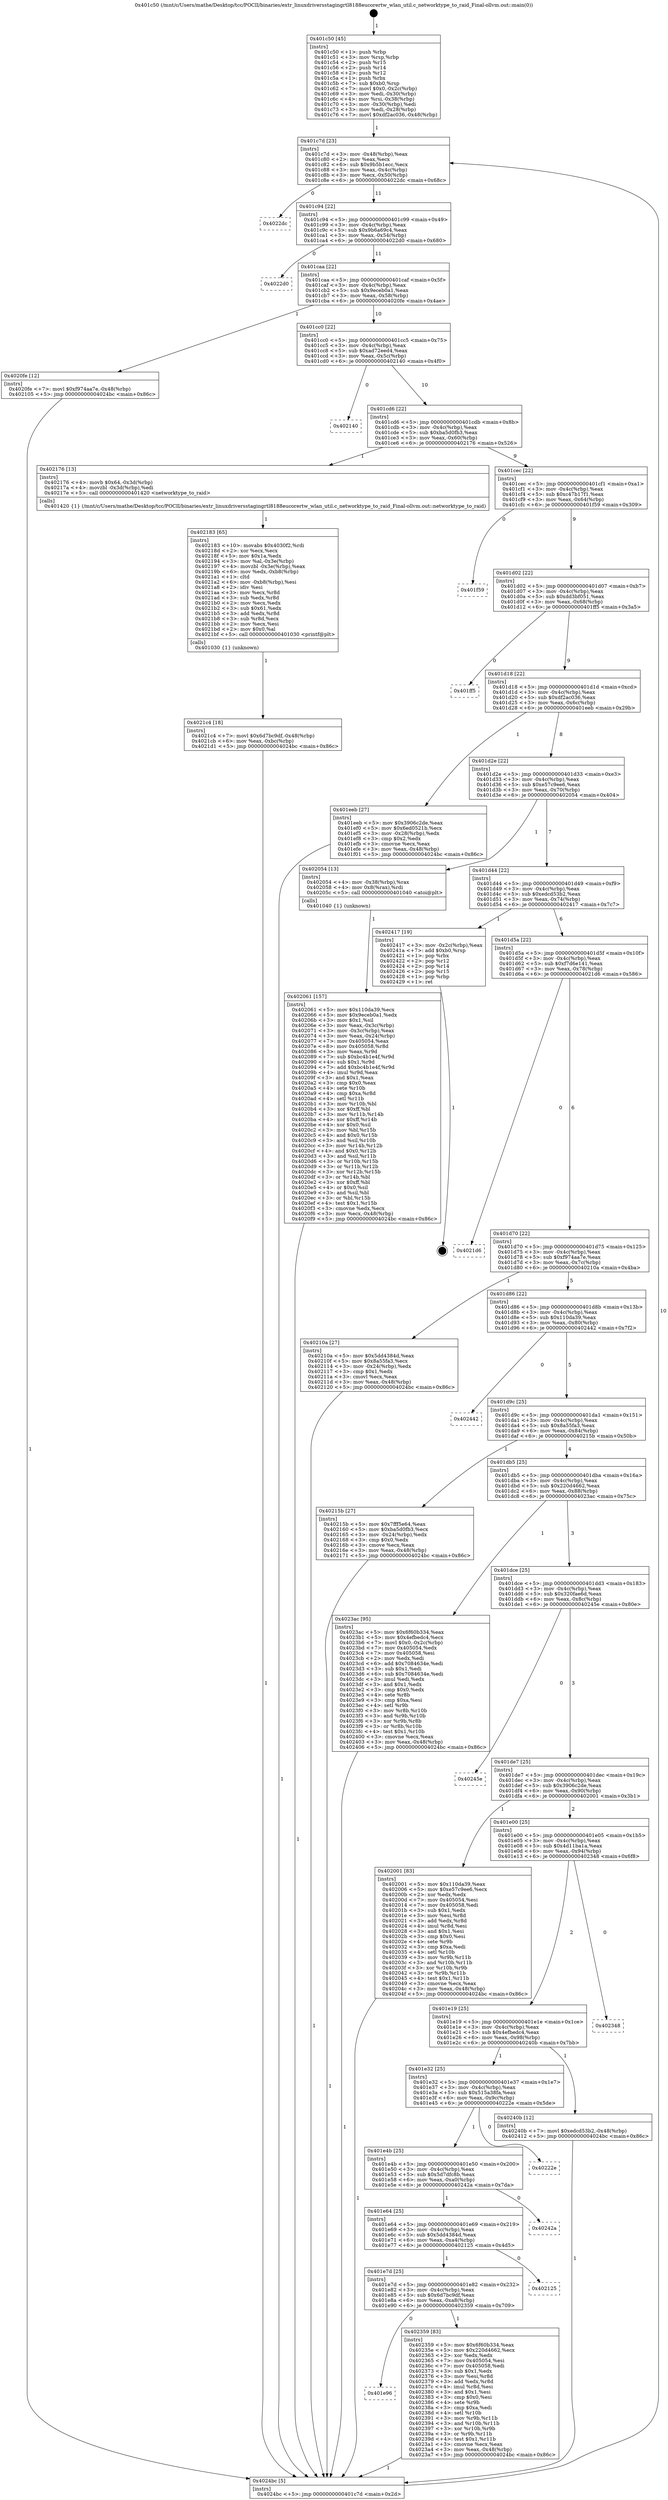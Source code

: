 digraph "0x401c50" {
  label = "0x401c50 (/mnt/c/Users/mathe/Desktop/tcc/POCII/binaries/extr_linuxdriversstagingrtl8188eucorertw_wlan_util.c_networktype_to_raid_Final-ollvm.out::main(0))"
  labelloc = "t"
  node[shape=record]

  Entry [label="",width=0.3,height=0.3,shape=circle,fillcolor=black,style=filled]
  "0x401c7d" [label="{
     0x401c7d [23]\l
     | [instrs]\l
     &nbsp;&nbsp;0x401c7d \<+3\>: mov -0x48(%rbp),%eax\l
     &nbsp;&nbsp;0x401c80 \<+2\>: mov %eax,%ecx\l
     &nbsp;&nbsp;0x401c82 \<+6\>: sub $0x9b5b1ecc,%ecx\l
     &nbsp;&nbsp;0x401c88 \<+3\>: mov %eax,-0x4c(%rbp)\l
     &nbsp;&nbsp;0x401c8b \<+3\>: mov %ecx,-0x50(%rbp)\l
     &nbsp;&nbsp;0x401c8e \<+6\>: je 00000000004022dc \<main+0x68c\>\l
  }"]
  "0x4022dc" [label="{
     0x4022dc\l
  }", style=dashed]
  "0x401c94" [label="{
     0x401c94 [22]\l
     | [instrs]\l
     &nbsp;&nbsp;0x401c94 \<+5\>: jmp 0000000000401c99 \<main+0x49\>\l
     &nbsp;&nbsp;0x401c99 \<+3\>: mov -0x4c(%rbp),%eax\l
     &nbsp;&nbsp;0x401c9c \<+5\>: sub $0x9b6a69c4,%eax\l
     &nbsp;&nbsp;0x401ca1 \<+3\>: mov %eax,-0x54(%rbp)\l
     &nbsp;&nbsp;0x401ca4 \<+6\>: je 00000000004022d0 \<main+0x680\>\l
  }"]
  Exit [label="",width=0.3,height=0.3,shape=circle,fillcolor=black,style=filled,peripheries=2]
  "0x4022d0" [label="{
     0x4022d0\l
  }", style=dashed]
  "0x401caa" [label="{
     0x401caa [22]\l
     | [instrs]\l
     &nbsp;&nbsp;0x401caa \<+5\>: jmp 0000000000401caf \<main+0x5f\>\l
     &nbsp;&nbsp;0x401caf \<+3\>: mov -0x4c(%rbp),%eax\l
     &nbsp;&nbsp;0x401cb2 \<+5\>: sub $0x9eceb0a1,%eax\l
     &nbsp;&nbsp;0x401cb7 \<+3\>: mov %eax,-0x58(%rbp)\l
     &nbsp;&nbsp;0x401cba \<+6\>: je 00000000004020fe \<main+0x4ae\>\l
  }"]
  "0x401e96" [label="{
     0x401e96\l
  }", style=dashed]
  "0x4020fe" [label="{
     0x4020fe [12]\l
     | [instrs]\l
     &nbsp;&nbsp;0x4020fe \<+7\>: movl $0xf974aa7e,-0x48(%rbp)\l
     &nbsp;&nbsp;0x402105 \<+5\>: jmp 00000000004024bc \<main+0x86c\>\l
  }"]
  "0x401cc0" [label="{
     0x401cc0 [22]\l
     | [instrs]\l
     &nbsp;&nbsp;0x401cc0 \<+5\>: jmp 0000000000401cc5 \<main+0x75\>\l
     &nbsp;&nbsp;0x401cc5 \<+3\>: mov -0x4c(%rbp),%eax\l
     &nbsp;&nbsp;0x401cc8 \<+5\>: sub $0xad72eed4,%eax\l
     &nbsp;&nbsp;0x401ccd \<+3\>: mov %eax,-0x5c(%rbp)\l
     &nbsp;&nbsp;0x401cd0 \<+6\>: je 0000000000402140 \<main+0x4f0\>\l
  }"]
  "0x402359" [label="{
     0x402359 [83]\l
     | [instrs]\l
     &nbsp;&nbsp;0x402359 \<+5\>: mov $0x6f60b334,%eax\l
     &nbsp;&nbsp;0x40235e \<+5\>: mov $0x220d4662,%ecx\l
     &nbsp;&nbsp;0x402363 \<+2\>: xor %edx,%edx\l
     &nbsp;&nbsp;0x402365 \<+7\>: mov 0x405054,%esi\l
     &nbsp;&nbsp;0x40236c \<+7\>: mov 0x405058,%edi\l
     &nbsp;&nbsp;0x402373 \<+3\>: sub $0x1,%edx\l
     &nbsp;&nbsp;0x402376 \<+3\>: mov %esi,%r8d\l
     &nbsp;&nbsp;0x402379 \<+3\>: add %edx,%r8d\l
     &nbsp;&nbsp;0x40237c \<+4\>: imul %r8d,%esi\l
     &nbsp;&nbsp;0x402380 \<+3\>: and $0x1,%esi\l
     &nbsp;&nbsp;0x402383 \<+3\>: cmp $0x0,%esi\l
     &nbsp;&nbsp;0x402386 \<+4\>: sete %r9b\l
     &nbsp;&nbsp;0x40238a \<+3\>: cmp $0xa,%edi\l
     &nbsp;&nbsp;0x40238d \<+4\>: setl %r10b\l
     &nbsp;&nbsp;0x402391 \<+3\>: mov %r9b,%r11b\l
     &nbsp;&nbsp;0x402394 \<+3\>: and %r10b,%r11b\l
     &nbsp;&nbsp;0x402397 \<+3\>: xor %r10b,%r9b\l
     &nbsp;&nbsp;0x40239a \<+3\>: or %r9b,%r11b\l
     &nbsp;&nbsp;0x40239d \<+4\>: test $0x1,%r11b\l
     &nbsp;&nbsp;0x4023a1 \<+3\>: cmovne %ecx,%eax\l
     &nbsp;&nbsp;0x4023a4 \<+3\>: mov %eax,-0x48(%rbp)\l
     &nbsp;&nbsp;0x4023a7 \<+5\>: jmp 00000000004024bc \<main+0x86c\>\l
  }"]
  "0x402140" [label="{
     0x402140\l
  }", style=dashed]
  "0x401cd6" [label="{
     0x401cd6 [22]\l
     | [instrs]\l
     &nbsp;&nbsp;0x401cd6 \<+5\>: jmp 0000000000401cdb \<main+0x8b\>\l
     &nbsp;&nbsp;0x401cdb \<+3\>: mov -0x4c(%rbp),%eax\l
     &nbsp;&nbsp;0x401cde \<+5\>: sub $0xba5d0fb3,%eax\l
     &nbsp;&nbsp;0x401ce3 \<+3\>: mov %eax,-0x60(%rbp)\l
     &nbsp;&nbsp;0x401ce6 \<+6\>: je 0000000000402176 \<main+0x526\>\l
  }"]
  "0x401e7d" [label="{
     0x401e7d [25]\l
     | [instrs]\l
     &nbsp;&nbsp;0x401e7d \<+5\>: jmp 0000000000401e82 \<main+0x232\>\l
     &nbsp;&nbsp;0x401e82 \<+3\>: mov -0x4c(%rbp),%eax\l
     &nbsp;&nbsp;0x401e85 \<+5\>: sub $0x6d7bc9df,%eax\l
     &nbsp;&nbsp;0x401e8a \<+6\>: mov %eax,-0xa8(%rbp)\l
     &nbsp;&nbsp;0x401e90 \<+6\>: je 0000000000402359 \<main+0x709\>\l
  }"]
  "0x402176" [label="{
     0x402176 [13]\l
     | [instrs]\l
     &nbsp;&nbsp;0x402176 \<+4\>: movb $0x64,-0x3d(%rbp)\l
     &nbsp;&nbsp;0x40217a \<+4\>: movzbl -0x3d(%rbp),%edi\l
     &nbsp;&nbsp;0x40217e \<+5\>: call 0000000000401420 \<networktype_to_raid\>\l
     | [calls]\l
     &nbsp;&nbsp;0x401420 \{1\} (/mnt/c/Users/mathe/Desktop/tcc/POCII/binaries/extr_linuxdriversstagingrtl8188eucorertw_wlan_util.c_networktype_to_raid_Final-ollvm.out::networktype_to_raid)\l
  }"]
  "0x401cec" [label="{
     0x401cec [22]\l
     | [instrs]\l
     &nbsp;&nbsp;0x401cec \<+5\>: jmp 0000000000401cf1 \<main+0xa1\>\l
     &nbsp;&nbsp;0x401cf1 \<+3\>: mov -0x4c(%rbp),%eax\l
     &nbsp;&nbsp;0x401cf4 \<+5\>: sub $0xc47b17f1,%eax\l
     &nbsp;&nbsp;0x401cf9 \<+3\>: mov %eax,-0x64(%rbp)\l
     &nbsp;&nbsp;0x401cfc \<+6\>: je 0000000000401f59 \<main+0x309\>\l
  }"]
  "0x402125" [label="{
     0x402125\l
  }", style=dashed]
  "0x401f59" [label="{
     0x401f59\l
  }", style=dashed]
  "0x401d02" [label="{
     0x401d02 [22]\l
     | [instrs]\l
     &nbsp;&nbsp;0x401d02 \<+5\>: jmp 0000000000401d07 \<main+0xb7\>\l
     &nbsp;&nbsp;0x401d07 \<+3\>: mov -0x4c(%rbp),%eax\l
     &nbsp;&nbsp;0x401d0a \<+5\>: sub $0xdd3bf051,%eax\l
     &nbsp;&nbsp;0x401d0f \<+3\>: mov %eax,-0x68(%rbp)\l
     &nbsp;&nbsp;0x401d12 \<+6\>: je 0000000000401ff5 \<main+0x3a5\>\l
  }"]
  "0x401e64" [label="{
     0x401e64 [25]\l
     | [instrs]\l
     &nbsp;&nbsp;0x401e64 \<+5\>: jmp 0000000000401e69 \<main+0x219\>\l
     &nbsp;&nbsp;0x401e69 \<+3\>: mov -0x4c(%rbp),%eax\l
     &nbsp;&nbsp;0x401e6c \<+5\>: sub $0x5dd4384d,%eax\l
     &nbsp;&nbsp;0x401e71 \<+6\>: mov %eax,-0xa4(%rbp)\l
     &nbsp;&nbsp;0x401e77 \<+6\>: je 0000000000402125 \<main+0x4d5\>\l
  }"]
  "0x401ff5" [label="{
     0x401ff5\l
  }", style=dashed]
  "0x401d18" [label="{
     0x401d18 [22]\l
     | [instrs]\l
     &nbsp;&nbsp;0x401d18 \<+5\>: jmp 0000000000401d1d \<main+0xcd\>\l
     &nbsp;&nbsp;0x401d1d \<+3\>: mov -0x4c(%rbp),%eax\l
     &nbsp;&nbsp;0x401d20 \<+5\>: sub $0xdf2ac036,%eax\l
     &nbsp;&nbsp;0x401d25 \<+3\>: mov %eax,-0x6c(%rbp)\l
     &nbsp;&nbsp;0x401d28 \<+6\>: je 0000000000401eeb \<main+0x29b\>\l
  }"]
  "0x40242a" [label="{
     0x40242a\l
  }", style=dashed]
  "0x401eeb" [label="{
     0x401eeb [27]\l
     | [instrs]\l
     &nbsp;&nbsp;0x401eeb \<+5\>: mov $0x3906c2de,%eax\l
     &nbsp;&nbsp;0x401ef0 \<+5\>: mov $0x6ed0521b,%ecx\l
     &nbsp;&nbsp;0x401ef5 \<+3\>: mov -0x28(%rbp),%edx\l
     &nbsp;&nbsp;0x401ef8 \<+3\>: cmp $0x2,%edx\l
     &nbsp;&nbsp;0x401efb \<+3\>: cmovne %ecx,%eax\l
     &nbsp;&nbsp;0x401efe \<+3\>: mov %eax,-0x48(%rbp)\l
     &nbsp;&nbsp;0x401f01 \<+5\>: jmp 00000000004024bc \<main+0x86c\>\l
  }"]
  "0x401d2e" [label="{
     0x401d2e [22]\l
     | [instrs]\l
     &nbsp;&nbsp;0x401d2e \<+5\>: jmp 0000000000401d33 \<main+0xe3\>\l
     &nbsp;&nbsp;0x401d33 \<+3\>: mov -0x4c(%rbp),%eax\l
     &nbsp;&nbsp;0x401d36 \<+5\>: sub $0xe57c9ee6,%eax\l
     &nbsp;&nbsp;0x401d3b \<+3\>: mov %eax,-0x70(%rbp)\l
     &nbsp;&nbsp;0x401d3e \<+6\>: je 0000000000402054 \<main+0x404\>\l
  }"]
  "0x4024bc" [label="{
     0x4024bc [5]\l
     | [instrs]\l
     &nbsp;&nbsp;0x4024bc \<+5\>: jmp 0000000000401c7d \<main+0x2d\>\l
  }"]
  "0x401c50" [label="{
     0x401c50 [45]\l
     | [instrs]\l
     &nbsp;&nbsp;0x401c50 \<+1\>: push %rbp\l
     &nbsp;&nbsp;0x401c51 \<+3\>: mov %rsp,%rbp\l
     &nbsp;&nbsp;0x401c54 \<+2\>: push %r15\l
     &nbsp;&nbsp;0x401c56 \<+2\>: push %r14\l
     &nbsp;&nbsp;0x401c58 \<+2\>: push %r12\l
     &nbsp;&nbsp;0x401c5a \<+1\>: push %rbx\l
     &nbsp;&nbsp;0x401c5b \<+7\>: sub $0xb0,%rsp\l
     &nbsp;&nbsp;0x401c62 \<+7\>: movl $0x0,-0x2c(%rbp)\l
     &nbsp;&nbsp;0x401c69 \<+3\>: mov %edi,-0x30(%rbp)\l
     &nbsp;&nbsp;0x401c6c \<+4\>: mov %rsi,-0x38(%rbp)\l
     &nbsp;&nbsp;0x401c70 \<+3\>: mov -0x30(%rbp),%edi\l
     &nbsp;&nbsp;0x401c73 \<+3\>: mov %edi,-0x28(%rbp)\l
     &nbsp;&nbsp;0x401c76 \<+7\>: movl $0xdf2ac036,-0x48(%rbp)\l
  }"]
  "0x401e4b" [label="{
     0x401e4b [25]\l
     | [instrs]\l
     &nbsp;&nbsp;0x401e4b \<+5\>: jmp 0000000000401e50 \<main+0x200\>\l
     &nbsp;&nbsp;0x401e50 \<+3\>: mov -0x4c(%rbp),%eax\l
     &nbsp;&nbsp;0x401e53 \<+5\>: sub $0x5d7dfc8b,%eax\l
     &nbsp;&nbsp;0x401e58 \<+6\>: mov %eax,-0xa0(%rbp)\l
     &nbsp;&nbsp;0x401e5e \<+6\>: je 000000000040242a \<main+0x7da\>\l
  }"]
  "0x402054" [label="{
     0x402054 [13]\l
     | [instrs]\l
     &nbsp;&nbsp;0x402054 \<+4\>: mov -0x38(%rbp),%rax\l
     &nbsp;&nbsp;0x402058 \<+4\>: mov 0x8(%rax),%rdi\l
     &nbsp;&nbsp;0x40205c \<+5\>: call 0000000000401040 \<atoi@plt\>\l
     | [calls]\l
     &nbsp;&nbsp;0x401040 \{1\} (unknown)\l
  }"]
  "0x401d44" [label="{
     0x401d44 [22]\l
     | [instrs]\l
     &nbsp;&nbsp;0x401d44 \<+5\>: jmp 0000000000401d49 \<main+0xf9\>\l
     &nbsp;&nbsp;0x401d49 \<+3\>: mov -0x4c(%rbp),%eax\l
     &nbsp;&nbsp;0x401d4c \<+5\>: sub $0xedcd53b2,%eax\l
     &nbsp;&nbsp;0x401d51 \<+3\>: mov %eax,-0x74(%rbp)\l
     &nbsp;&nbsp;0x401d54 \<+6\>: je 0000000000402417 \<main+0x7c7\>\l
  }"]
  "0x40222e" [label="{
     0x40222e\l
  }", style=dashed]
  "0x402417" [label="{
     0x402417 [19]\l
     | [instrs]\l
     &nbsp;&nbsp;0x402417 \<+3\>: mov -0x2c(%rbp),%eax\l
     &nbsp;&nbsp;0x40241a \<+7\>: add $0xb0,%rsp\l
     &nbsp;&nbsp;0x402421 \<+1\>: pop %rbx\l
     &nbsp;&nbsp;0x402422 \<+2\>: pop %r12\l
     &nbsp;&nbsp;0x402424 \<+2\>: pop %r14\l
     &nbsp;&nbsp;0x402426 \<+2\>: pop %r15\l
     &nbsp;&nbsp;0x402428 \<+1\>: pop %rbp\l
     &nbsp;&nbsp;0x402429 \<+1\>: ret\l
  }"]
  "0x401d5a" [label="{
     0x401d5a [22]\l
     | [instrs]\l
     &nbsp;&nbsp;0x401d5a \<+5\>: jmp 0000000000401d5f \<main+0x10f\>\l
     &nbsp;&nbsp;0x401d5f \<+3\>: mov -0x4c(%rbp),%eax\l
     &nbsp;&nbsp;0x401d62 \<+5\>: sub $0xf7d6e141,%eax\l
     &nbsp;&nbsp;0x401d67 \<+3\>: mov %eax,-0x78(%rbp)\l
     &nbsp;&nbsp;0x401d6a \<+6\>: je 00000000004021d6 \<main+0x586\>\l
  }"]
  "0x401e32" [label="{
     0x401e32 [25]\l
     | [instrs]\l
     &nbsp;&nbsp;0x401e32 \<+5\>: jmp 0000000000401e37 \<main+0x1e7\>\l
     &nbsp;&nbsp;0x401e37 \<+3\>: mov -0x4c(%rbp),%eax\l
     &nbsp;&nbsp;0x401e3a \<+5\>: sub $0x515a38fa,%eax\l
     &nbsp;&nbsp;0x401e3f \<+6\>: mov %eax,-0x9c(%rbp)\l
     &nbsp;&nbsp;0x401e45 \<+6\>: je 000000000040222e \<main+0x5de\>\l
  }"]
  "0x4021d6" [label="{
     0x4021d6\l
  }", style=dashed]
  "0x401d70" [label="{
     0x401d70 [22]\l
     | [instrs]\l
     &nbsp;&nbsp;0x401d70 \<+5\>: jmp 0000000000401d75 \<main+0x125\>\l
     &nbsp;&nbsp;0x401d75 \<+3\>: mov -0x4c(%rbp),%eax\l
     &nbsp;&nbsp;0x401d78 \<+5\>: sub $0xf974aa7e,%eax\l
     &nbsp;&nbsp;0x401d7d \<+3\>: mov %eax,-0x7c(%rbp)\l
     &nbsp;&nbsp;0x401d80 \<+6\>: je 000000000040210a \<main+0x4ba\>\l
  }"]
  "0x40240b" [label="{
     0x40240b [12]\l
     | [instrs]\l
     &nbsp;&nbsp;0x40240b \<+7\>: movl $0xedcd53b2,-0x48(%rbp)\l
     &nbsp;&nbsp;0x402412 \<+5\>: jmp 00000000004024bc \<main+0x86c\>\l
  }"]
  "0x40210a" [label="{
     0x40210a [27]\l
     | [instrs]\l
     &nbsp;&nbsp;0x40210a \<+5\>: mov $0x5dd4384d,%eax\l
     &nbsp;&nbsp;0x40210f \<+5\>: mov $0x8a55fa3,%ecx\l
     &nbsp;&nbsp;0x402114 \<+3\>: mov -0x24(%rbp),%edx\l
     &nbsp;&nbsp;0x402117 \<+3\>: cmp $0x1,%edx\l
     &nbsp;&nbsp;0x40211a \<+3\>: cmovl %ecx,%eax\l
     &nbsp;&nbsp;0x40211d \<+3\>: mov %eax,-0x48(%rbp)\l
     &nbsp;&nbsp;0x402120 \<+5\>: jmp 00000000004024bc \<main+0x86c\>\l
  }"]
  "0x401d86" [label="{
     0x401d86 [22]\l
     | [instrs]\l
     &nbsp;&nbsp;0x401d86 \<+5\>: jmp 0000000000401d8b \<main+0x13b\>\l
     &nbsp;&nbsp;0x401d8b \<+3\>: mov -0x4c(%rbp),%eax\l
     &nbsp;&nbsp;0x401d8e \<+5\>: sub $0x110da39,%eax\l
     &nbsp;&nbsp;0x401d93 \<+3\>: mov %eax,-0x80(%rbp)\l
     &nbsp;&nbsp;0x401d96 \<+6\>: je 0000000000402442 \<main+0x7f2\>\l
  }"]
  "0x401e19" [label="{
     0x401e19 [25]\l
     | [instrs]\l
     &nbsp;&nbsp;0x401e19 \<+5\>: jmp 0000000000401e1e \<main+0x1ce\>\l
     &nbsp;&nbsp;0x401e1e \<+3\>: mov -0x4c(%rbp),%eax\l
     &nbsp;&nbsp;0x401e21 \<+5\>: sub $0x4efbedc4,%eax\l
     &nbsp;&nbsp;0x401e26 \<+6\>: mov %eax,-0x98(%rbp)\l
     &nbsp;&nbsp;0x401e2c \<+6\>: je 000000000040240b \<main+0x7bb\>\l
  }"]
  "0x402442" [label="{
     0x402442\l
  }", style=dashed]
  "0x401d9c" [label="{
     0x401d9c [25]\l
     | [instrs]\l
     &nbsp;&nbsp;0x401d9c \<+5\>: jmp 0000000000401da1 \<main+0x151\>\l
     &nbsp;&nbsp;0x401da1 \<+3\>: mov -0x4c(%rbp),%eax\l
     &nbsp;&nbsp;0x401da4 \<+5\>: sub $0x8a55fa3,%eax\l
     &nbsp;&nbsp;0x401da9 \<+6\>: mov %eax,-0x84(%rbp)\l
     &nbsp;&nbsp;0x401daf \<+6\>: je 000000000040215b \<main+0x50b\>\l
  }"]
  "0x402348" [label="{
     0x402348\l
  }", style=dashed]
  "0x40215b" [label="{
     0x40215b [27]\l
     | [instrs]\l
     &nbsp;&nbsp;0x40215b \<+5\>: mov $0x7fff5e64,%eax\l
     &nbsp;&nbsp;0x402160 \<+5\>: mov $0xba5d0fb3,%ecx\l
     &nbsp;&nbsp;0x402165 \<+3\>: mov -0x24(%rbp),%edx\l
     &nbsp;&nbsp;0x402168 \<+3\>: cmp $0x0,%edx\l
     &nbsp;&nbsp;0x40216b \<+3\>: cmove %ecx,%eax\l
     &nbsp;&nbsp;0x40216e \<+3\>: mov %eax,-0x48(%rbp)\l
     &nbsp;&nbsp;0x402171 \<+5\>: jmp 00000000004024bc \<main+0x86c\>\l
  }"]
  "0x401db5" [label="{
     0x401db5 [25]\l
     | [instrs]\l
     &nbsp;&nbsp;0x401db5 \<+5\>: jmp 0000000000401dba \<main+0x16a\>\l
     &nbsp;&nbsp;0x401dba \<+3\>: mov -0x4c(%rbp),%eax\l
     &nbsp;&nbsp;0x401dbd \<+5\>: sub $0x220d4662,%eax\l
     &nbsp;&nbsp;0x401dc2 \<+6\>: mov %eax,-0x88(%rbp)\l
     &nbsp;&nbsp;0x401dc8 \<+6\>: je 00000000004023ac \<main+0x75c\>\l
  }"]
  "0x4021c4" [label="{
     0x4021c4 [18]\l
     | [instrs]\l
     &nbsp;&nbsp;0x4021c4 \<+7\>: movl $0x6d7bc9df,-0x48(%rbp)\l
     &nbsp;&nbsp;0x4021cb \<+6\>: mov %eax,-0xbc(%rbp)\l
     &nbsp;&nbsp;0x4021d1 \<+5\>: jmp 00000000004024bc \<main+0x86c\>\l
  }"]
  "0x4023ac" [label="{
     0x4023ac [95]\l
     | [instrs]\l
     &nbsp;&nbsp;0x4023ac \<+5\>: mov $0x6f60b334,%eax\l
     &nbsp;&nbsp;0x4023b1 \<+5\>: mov $0x4efbedc4,%ecx\l
     &nbsp;&nbsp;0x4023b6 \<+7\>: movl $0x0,-0x2c(%rbp)\l
     &nbsp;&nbsp;0x4023bd \<+7\>: mov 0x405054,%edx\l
     &nbsp;&nbsp;0x4023c4 \<+7\>: mov 0x405058,%esi\l
     &nbsp;&nbsp;0x4023cb \<+2\>: mov %edx,%edi\l
     &nbsp;&nbsp;0x4023cd \<+6\>: add $0x7084634e,%edi\l
     &nbsp;&nbsp;0x4023d3 \<+3\>: sub $0x1,%edi\l
     &nbsp;&nbsp;0x4023d6 \<+6\>: sub $0x7084634e,%edi\l
     &nbsp;&nbsp;0x4023dc \<+3\>: imul %edi,%edx\l
     &nbsp;&nbsp;0x4023df \<+3\>: and $0x1,%edx\l
     &nbsp;&nbsp;0x4023e2 \<+3\>: cmp $0x0,%edx\l
     &nbsp;&nbsp;0x4023e5 \<+4\>: sete %r8b\l
     &nbsp;&nbsp;0x4023e9 \<+3\>: cmp $0xa,%esi\l
     &nbsp;&nbsp;0x4023ec \<+4\>: setl %r9b\l
     &nbsp;&nbsp;0x4023f0 \<+3\>: mov %r8b,%r10b\l
     &nbsp;&nbsp;0x4023f3 \<+3\>: and %r9b,%r10b\l
     &nbsp;&nbsp;0x4023f6 \<+3\>: xor %r9b,%r8b\l
     &nbsp;&nbsp;0x4023f9 \<+3\>: or %r8b,%r10b\l
     &nbsp;&nbsp;0x4023fc \<+4\>: test $0x1,%r10b\l
     &nbsp;&nbsp;0x402400 \<+3\>: cmovne %ecx,%eax\l
     &nbsp;&nbsp;0x402403 \<+3\>: mov %eax,-0x48(%rbp)\l
     &nbsp;&nbsp;0x402406 \<+5\>: jmp 00000000004024bc \<main+0x86c\>\l
  }"]
  "0x401dce" [label="{
     0x401dce [25]\l
     | [instrs]\l
     &nbsp;&nbsp;0x401dce \<+5\>: jmp 0000000000401dd3 \<main+0x183\>\l
     &nbsp;&nbsp;0x401dd3 \<+3\>: mov -0x4c(%rbp),%eax\l
     &nbsp;&nbsp;0x401dd6 \<+5\>: sub $0x320fae6d,%eax\l
     &nbsp;&nbsp;0x401ddb \<+6\>: mov %eax,-0x8c(%rbp)\l
     &nbsp;&nbsp;0x401de1 \<+6\>: je 000000000040245e \<main+0x80e\>\l
  }"]
  "0x402183" [label="{
     0x402183 [65]\l
     | [instrs]\l
     &nbsp;&nbsp;0x402183 \<+10\>: movabs $0x4030f2,%rdi\l
     &nbsp;&nbsp;0x40218d \<+2\>: xor %ecx,%ecx\l
     &nbsp;&nbsp;0x40218f \<+5\>: mov $0x1a,%edx\l
     &nbsp;&nbsp;0x402194 \<+3\>: mov %al,-0x3e(%rbp)\l
     &nbsp;&nbsp;0x402197 \<+4\>: movzbl -0x3e(%rbp),%eax\l
     &nbsp;&nbsp;0x40219b \<+6\>: mov %edx,-0xb8(%rbp)\l
     &nbsp;&nbsp;0x4021a1 \<+1\>: cltd\l
     &nbsp;&nbsp;0x4021a2 \<+6\>: mov -0xb8(%rbp),%esi\l
     &nbsp;&nbsp;0x4021a8 \<+2\>: idiv %esi\l
     &nbsp;&nbsp;0x4021aa \<+3\>: mov %ecx,%r8d\l
     &nbsp;&nbsp;0x4021ad \<+3\>: sub %edx,%r8d\l
     &nbsp;&nbsp;0x4021b0 \<+2\>: mov %ecx,%edx\l
     &nbsp;&nbsp;0x4021b2 \<+3\>: sub $0x61,%edx\l
     &nbsp;&nbsp;0x4021b5 \<+3\>: add %edx,%r8d\l
     &nbsp;&nbsp;0x4021b8 \<+3\>: sub %r8d,%ecx\l
     &nbsp;&nbsp;0x4021bb \<+2\>: mov %ecx,%esi\l
     &nbsp;&nbsp;0x4021bd \<+2\>: mov $0x0,%al\l
     &nbsp;&nbsp;0x4021bf \<+5\>: call 0000000000401030 \<printf@plt\>\l
     | [calls]\l
     &nbsp;&nbsp;0x401030 \{1\} (unknown)\l
  }"]
  "0x40245e" [label="{
     0x40245e\l
  }", style=dashed]
  "0x401de7" [label="{
     0x401de7 [25]\l
     | [instrs]\l
     &nbsp;&nbsp;0x401de7 \<+5\>: jmp 0000000000401dec \<main+0x19c\>\l
     &nbsp;&nbsp;0x401dec \<+3\>: mov -0x4c(%rbp),%eax\l
     &nbsp;&nbsp;0x401def \<+5\>: sub $0x3906c2de,%eax\l
     &nbsp;&nbsp;0x401df4 \<+6\>: mov %eax,-0x90(%rbp)\l
     &nbsp;&nbsp;0x401dfa \<+6\>: je 0000000000402001 \<main+0x3b1\>\l
  }"]
  "0x402061" [label="{
     0x402061 [157]\l
     | [instrs]\l
     &nbsp;&nbsp;0x402061 \<+5\>: mov $0x110da39,%ecx\l
     &nbsp;&nbsp;0x402066 \<+5\>: mov $0x9eceb0a1,%edx\l
     &nbsp;&nbsp;0x40206b \<+3\>: mov $0x1,%sil\l
     &nbsp;&nbsp;0x40206e \<+3\>: mov %eax,-0x3c(%rbp)\l
     &nbsp;&nbsp;0x402071 \<+3\>: mov -0x3c(%rbp),%eax\l
     &nbsp;&nbsp;0x402074 \<+3\>: mov %eax,-0x24(%rbp)\l
     &nbsp;&nbsp;0x402077 \<+7\>: mov 0x405054,%eax\l
     &nbsp;&nbsp;0x40207e \<+8\>: mov 0x405058,%r8d\l
     &nbsp;&nbsp;0x402086 \<+3\>: mov %eax,%r9d\l
     &nbsp;&nbsp;0x402089 \<+7\>: sub $0xbc4b1e4f,%r9d\l
     &nbsp;&nbsp;0x402090 \<+4\>: sub $0x1,%r9d\l
     &nbsp;&nbsp;0x402094 \<+7\>: add $0xbc4b1e4f,%r9d\l
     &nbsp;&nbsp;0x40209b \<+4\>: imul %r9d,%eax\l
     &nbsp;&nbsp;0x40209f \<+3\>: and $0x1,%eax\l
     &nbsp;&nbsp;0x4020a2 \<+3\>: cmp $0x0,%eax\l
     &nbsp;&nbsp;0x4020a5 \<+4\>: sete %r10b\l
     &nbsp;&nbsp;0x4020a9 \<+4\>: cmp $0xa,%r8d\l
     &nbsp;&nbsp;0x4020ad \<+4\>: setl %r11b\l
     &nbsp;&nbsp;0x4020b1 \<+3\>: mov %r10b,%bl\l
     &nbsp;&nbsp;0x4020b4 \<+3\>: xor $0xff,%bl\l
     &nbsp;&nbsp;0x4020b7 \<+3\>: mov %r11b,%r14b\l
     &nbsp;&nbsp;0x4020ba \<+4\>: xor $0xff,%r14b\l
     &nbsp;&nbsp;0x4020be \<+4\>: xor $0x0,%sil\l
     &nbsp;&nbsp;0x4020c2 \<+3\>: mov %bl,%r15b\l
     &nbsp;&nbsp;0x4020c5 \<+4\>: and $0x0,%r15b\l
     &nbsp;&nbsp;0x4020c9 \<+3\>: and %sil,%r10b\l
     &nbsp;&nbsp;0x4020cc \<+3\>: mov %r14b,%r12b\l
     &nbsp;&nbsp;0x4020cf \<+4\>: and $0x0,%r12b\l
     &nbsp;&nbsp;0x4020d3 \<+3\>: and %sil,%r11b\l
     &nbsp;&nbsp;0x4020d6 \<+3\>: or %r10b,%r15b\l
     &nbsp;&nbsp;0x4020d9 \<+3\>: or %r11b,%r12b\l
     &nbsp;&nbsp;0x4020dc \<+3\>: xor %r12b,%r15b\l
     &nbsp;&nbsp;0x4020df \<+3\>: or %r14b,%bl\l
     &nbsp;&nbsp;0x4020e2 \<+3\>: xor $0xff,%bl\l
     &nbsp;&nbsp;0x4020e5 \<+4\>: or $0x0,%sil\l
     &nbsp;&nbsp;0x4020e9 \<+3\>: and %sil,%bl\l
     &nbsp;&nbsp;0x4020ec \<+3\>: or %bl,%r15b\l
     &nbsp;&nbsp;0x4020ef \<+4\>: test $0x1,%r15b\l
     &nbsp;&nbsp;0x4020f3 \<+3\>: cmovne %edx,%ecx\l
     &nbsp;&nbsp;0x4020f6 \<+3\>: mov %ecx,-0x48(%rbp)\l
     &nbsp;&nbsp;0x4020f9 \<+5\>: jmp 00000000004024bc \<main+0x86c\>\l
  }"]
  "0x402001" [label="{
     0x402001 [83]\l
     | [instrs]\l
     &nbsp;&nbsp;0x402001 \<+5\>: mov $0x110da39,%eax\l
     &nbsp;&nbsp;0x402006 \<+5\>: mov $0xe57c9ee6,%ecx\l
     &nbsp;&nbsp;0x40200b \<+2\>: xor %edx,%edx\l
     &nbsp;&nbsp;0x40200d \<+7\>: mov 0x405054,%esi\l
     &nbsp;&nbsp;0x402014 \<+7\>: mov 0x405058,%edi\l
     &nbsp;&nbsp;0x40201b \<+3\>: sub $0x1,%edx\l
     &nbsp;&nbsp;0x40201e \<+3\>: mov %esi,%r8d\l
     &nbsp;&nbsp;0x402021 \<+3\>: add %edx,%r8d\l
     &nbsp;&nbsp;0x402024 \<+4\>: imul %r8d,%esi\l
     &nbsp;&nbsp;0x402028 \<+3\>: and $0x1,%esi\l
     &nbsp;&nbsp;0x40202b \<+3\>: cmp $0x0,%esi\l
     &nbsp;&nbsp;0x40202e \<+4\>: sete %r9b\l
     &nbsp;&nbsp;0x402032 \<+3\>: cmp $0xa,%edi\l
     &nbsp;&nbsp;0x402035 \<+4\>: setl %r10b\l
     &nbsp;&nbsp;0x402039 \<+3\>: mov %r9b,%r11b\l
     &nbsp;&nbsp;0x40203c \<+3\>: and %r10b,%r11b\l
     &nbsp;&nbsp;0x40203f \<+3\>: xor %r10b,%r9b\l
     &nbsp;&nbsp;0x402042 \<+3\>: or %r9b,%r11b\l
     &nbsp;&nbsp;0x402045 \<+4\>: test $0x1,%r11b\l
     &nbsp;&nbsp;0x402049 \<+3\>: cmovne %ecx,%eax\l
     &nbsp;&nbsp;0x40204c \<+3\>: mov %eax,-0x48(%rbp)\l
     &nbsp;&nbsp;0x40204f \<+5\>: jmp 00000000004024bc \<main+0x86c\>\l
  }"]
  "0x401e00" [label="{
     0x401e00 [25]\l
     | [instrs]\l
     &nbsp;&nbsp;0x401e00 \<+5\>: jmp 0000000000401e05 \<main+0x1b5\>\l
     &nbsp;&nbsp;0x401e05 \<+3\>: mov -0x4c(%rbp),%eax\l
     &nbsp;&nbsp;0x401e08 \<+5\>: sub $0x4d11ba1a,%eax\l
     &nbsp;&nbsp;0x401e0d \<+6\>: mov %eax,-0x94(%rbp)\l
     &nbsp;&nbsp;0x401e13 \<+6\>: je 0000000000402348 \<main+0x6f8\>\l
  }"]
  Entry -> "0x401c50" [label=" 1"]
  "0x401c7d" -> "0x4022dc" [label=" 0"]
  "0x401c7d" -> "0x401c94" [label=" 11"]
  "0x402417" -> Exit [label=" 1"]
  "0x401c94" -> "0x4022d0" [label=" 0"]
  "0x401c94" -> "0x401caa" [label=" 11"]
  "0x40240b" -> "0x4024bc" [label=" 1"]
  "0x401caa" -> "0x4020fe" [label=" 1"]
  "0x401caa" -> "0x401cc0" [label=" 10"]
  "0x4023ac" -> "0x4024bc" [label=" 1"]
  "0x401cc0" -> "0x402140" [label=" 0"]
  "0x401cc0" -> "0x401cd6" [label=" 10"]
  "0x402359" -> "0x4024bc" [label=" 1"]
  "0x401cd6" -> "0x402176" [label=" 1"]
  "0x401cd6" -> "0x401cec" [label=" 9"]
  "0x401e7d" -> "0x402359" [label=" 1"]
  "0x401cec" -> "0x401f59" [label=" 0"]
  "0x401cec" -> "0x401d02" [label=" 9"]
  "0x401e7d" -> "0x401e96" [label=" 0"]
  "0x401d02" -> "0x401ff5" [label=" 0"]
  "0x401d02" -> "0x401d18" [label=" 9"]
  "0x401e64" -> "0x402125" [label=" 0"]
  "0x401d18" -> "0x401eeb" [label=" 1"]
  "0x401d18" -> "0x401d2e" [label=" 8"]
  "0x401eeb" -> "0x4024bc" [label=" 1"]
  "0x401c50" -> "0x401c7d" [label=" 1"]
  "0x4024bc" -> "0x401c7d" [label=" 10"]
  "0x401e64" -> "0x401e7d" [label=" 1"]
  "0x401d2e" -> "0x402054" [label=" 1"]
  "0x401d2e" -> "0x401d44" [label=" 7"]
  "0x401e4b" -> "0x40242a" [label=" 0"]
  "0x401d44" -> "0x402417" [label=" 1"]
  "0x401d44" -> "0x401d5a" [label=" 6"]
  "0x401e4b" -> "0x401e64" [label=" 1"]
  "0x401d5a" -> "0x4021d6" [label=" 0"]
  "0x401d5a" -> "0x401d70" [label=" 6"]
  "0x401e32" -> "0x40222e" [label=" 0"]
  "0x401d70" -> "0x40210a" [label=" 1"]
  "0x401d70" -> "0x401d86" [label=" 5"]
  "0x401e32" -> "0x401e4b" [label=" 1"]
  "0x401d86" -> "0x402442" [label=" 0"]
  "0x401d86" -> "0x401d9c" [label=" 5"]
  "0x401e19" -> "0x40240b" [label=" 1"]
  "0x401d9c" -> "0x40215b" [label=" 1"]
  "0x401d9c" -> "0x401db5" [label=" 4"]
  "0x401e19" -> "0x401e32" [label=" 1"]
  "0x401db5" -> "0x4023ac" [label=" 1"]
  "0x401db5" -> "0x401dce" [label=" 3"]
  "0x401e00" -> "0x402348" [label=" 0"]
  "0x401dce" -> "0x40245e" [label=" 0"]
  "0x401dce" -> "0x401de7" [label=" 3"]
  "0x401e00" -> "0x401e19" [label=" 2"]
  "0x401de7" -> "0x402001" [label=" 1"]
  "0x401de7" -> "0x401e00" [label=" 2"]
  "0x402001" -> "0x4024bc" [label=" 1"]
  "0x402054" -> "0x402061" [label=" 1"]
  "0x402061" -> "0x4024bc" [label=" 1"]
  "0x4020fe" -> "0x4024bc" [label=" 1"]
  "0x40210a" -> "0x4024bc" [label=" 1"]
  "0x40215b" -> "0x4024bc" [label=" 1"]
  "0x402176" -> "0x402183" [label=" 1"]
  "0x402183" -> "0x4021c4" [label=" 1"]
  "0x4021c4" -> "0x4024bc" [label=" 1"]
}
